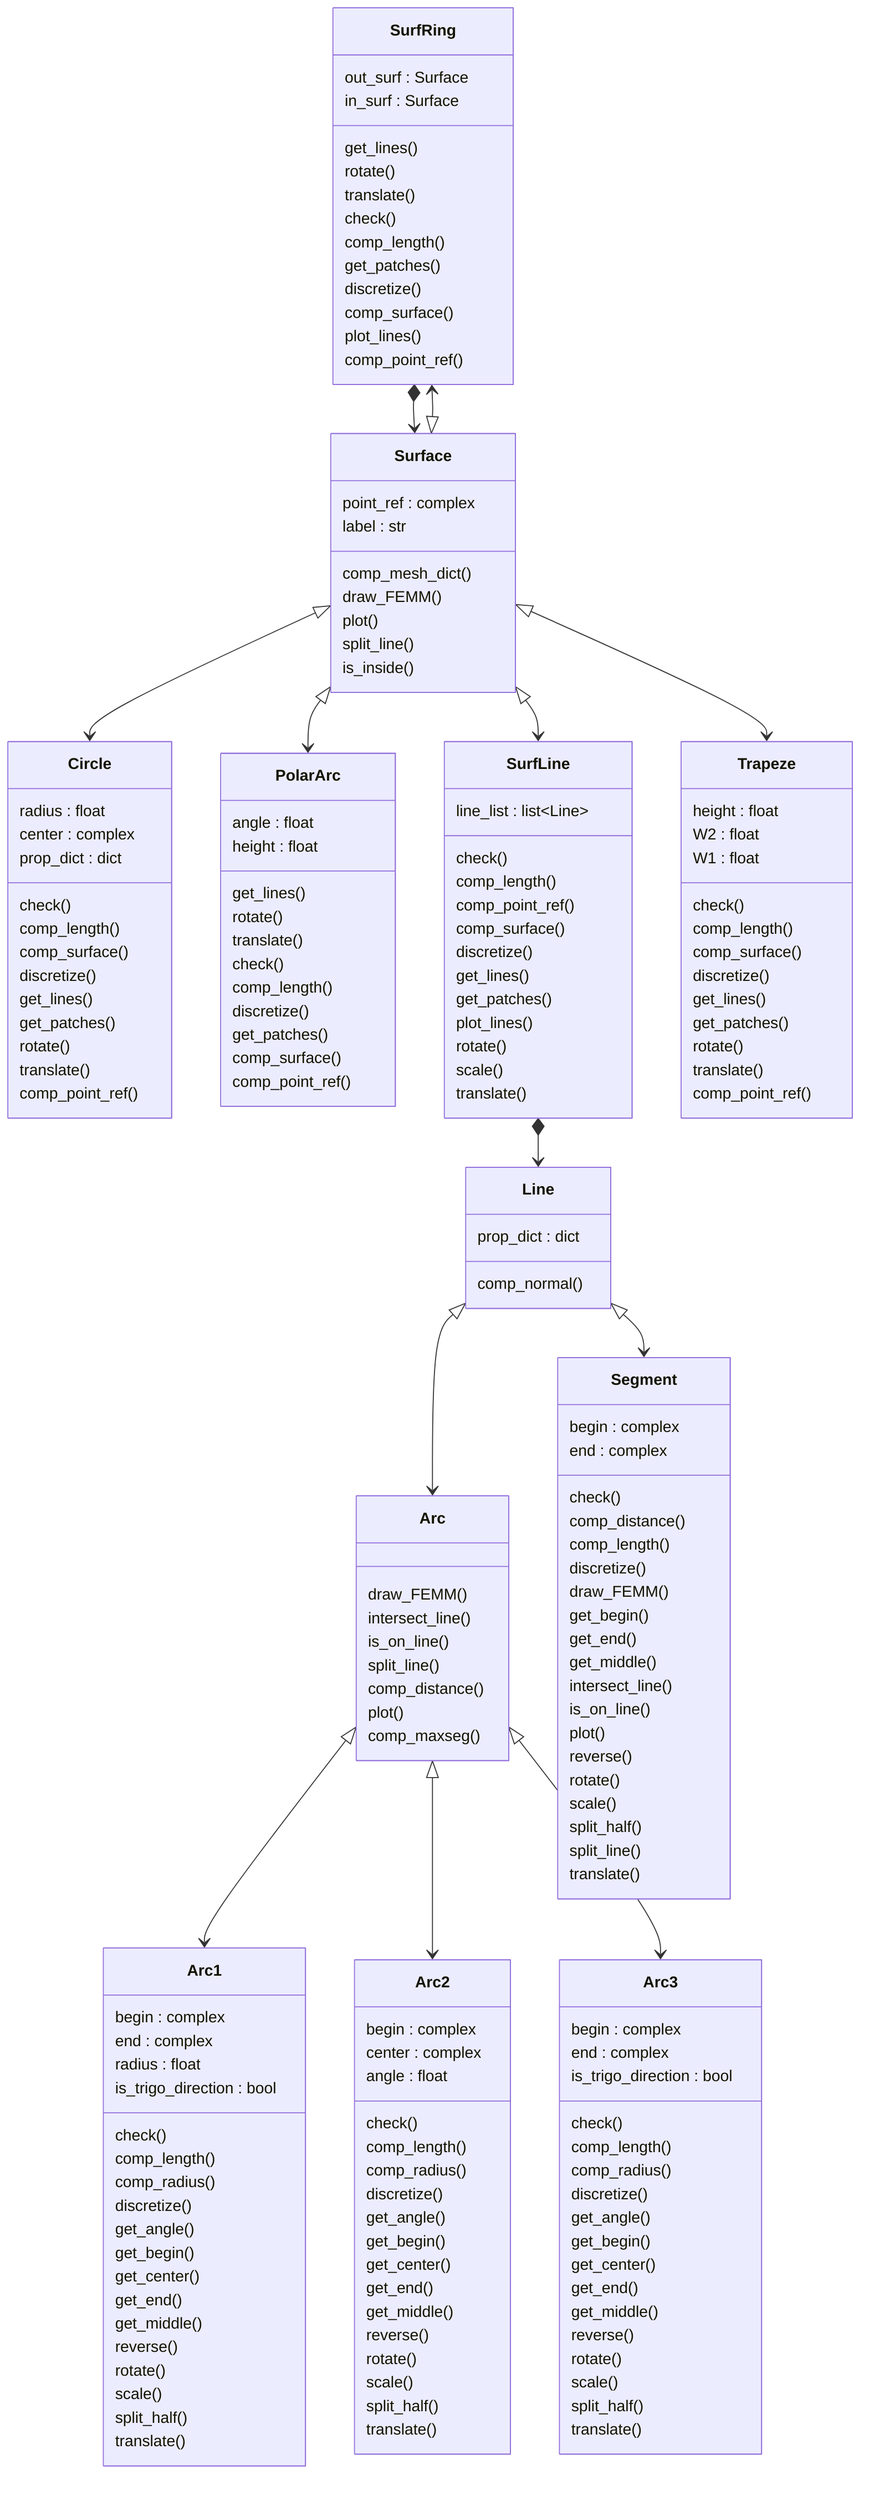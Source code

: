 classDiagram
direction TB
class Arc{
	draw_FEMM()
	intersect_line()
	is_on_line()
	split_line()
	comp_distance()
	plot()
	comp_maxseg()
}
class Arc1{
	begin : complex
	end : complex
	radius : float
	is_trigo_direction : bool
	check()
	comp_length()
	comp_radius()
	discretize()
	get_angle()
	get_begin()
	get_center()
	get_end()
	get_middle()
	reverse()
	rotate()
	scale()
	split_half()
	translate()
}
class Arc2{
	begin : complex
	center : complex
	angle : float
	check()
	comp_length()
	comp_radius()
	discretize()
	get_angle()
	get_begin()
	get_center()
	get_end()
	get_middle()
	reverse()
	rotate()
	scale()
	split_half()
	translate()
}
class Arc3{
	begin : complex
	end : complex
	is_trigo_direction : bool
	check()
	comp_length()
	comp_radius()
	discretize()
	get_angle()
	get_begin()
	get_center()
	get_end()
	get_middle()
	reverse()
	rotate()
	scale()
	split_half()
	translate()
}
class Circle{
	radius : float
	center : complex
	prop_dict : dict
	check()
	comp_length()
	comp_surface()
	discretize()
	get_lines()
	get_patches()
	rotate()
	translate()
	comp_point_ref()
}
class Line{
	prop_dict : dict
	comp_normal()
}
class PolarArc{
	angle : float
	height : float
	get_lines()
	rotate()
	translate()
	check()
	comp_length()
	discretize()
	get_patches()
	comp_surface()
	comp_point_ref()
}
class Segment{
	begin : complex
	end : complex
	check()
	comp_distance()
	comp_length()
	discretize()
	draw_FEMM()
	get_begin()
	get_end()
	get_middle()
	intersect_line()
	is_on_line()
	plot()
	reverse()
	rotate()
	scale()
	split_half()
	split_line()
	translate()
}
class SurfLine{
	line_list : list~Line~
	check()
	comp_length()
	comp_point_ref()
	comp_surface()
	discretize()
	get_lines()
	get_patches()
	plot_lines()
	rotate()
	scale()
	translate()
}
class SurfRing{
	out_surf : Surface
	in_surf : Surface
	get_lines()
	rotate()
	translate()
	check()
	comp_length()
	get_patches()
	discretize()
	comp_surface()
	plot_lines()
	comp_point_ref()
}
class Surface{
	point_ref : complex
	label : str
	comp_mesh_dict()
	draw_FEMM()
	plot()
	split_line()
	is_inside()
}
class Trapeze{
	height : float
	W2 : float
	W1 : float
	check()
	comp_length()
	comp_surface()
	discretize()
	get_lines()
	get_patches()
	rotate()
	translate()
	comp_point_ref()
}
Arc  <|--> Arc1
Arc  <|--> Arc2
Arc  <|--> Arc3
Line  <|--> Arc
Line  <|--> Segment
SurfLine *--> Line
SurfRing *--> Surface
Surface  <|--> Circle
Surface  <|--> PolarArc
Surface  <|--> SurfLine
Surface  <|--> SurfRing
Surface  <|--> Trapeze